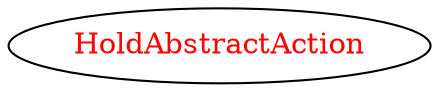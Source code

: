 digraph dependencyGraph {
 concentrate=true;
 ranksep="2.0";
 rankdir="LR"; 
 splines="ortho";
"HoldAbstractAction" [fontcolor="red"];
}